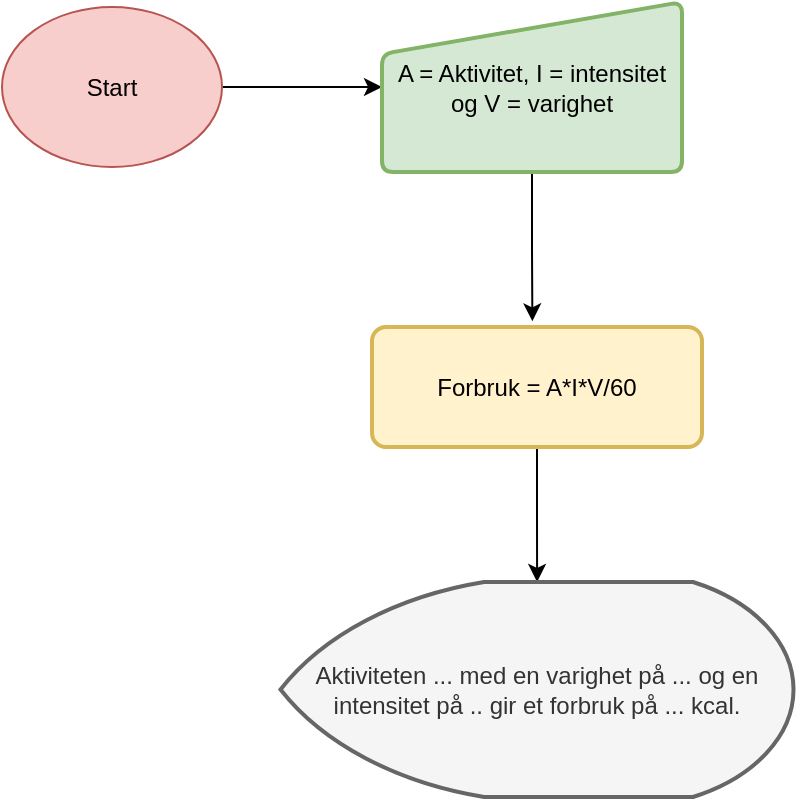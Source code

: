 <mxfile version="14.1.8" type="device"><diagram id="4tO0m-hXkSYP4p1OY2tC" name="Page-1"><mxGraphModel dx="1678" dy="1065" grid="1" gridSize="10" guides="1" tooltips="1" connect="1" arrows="1" fold="1" page="1" pageScale="1" pageWidth="827" pageHeight="1169" math="0" shadow="0"><root><mxCell id="0"/><mxCell id="1" parent="0"/><mxCell id="1lECDEnOgxZCYww8vUrY-3" value="" style="edgeStyle=orthogonalEdgeStyle;rounded=0;orthogonalLoop=1;jettySize=auto;html=1;" edge="1" parent="1" source="1lECDEnOgxZCYww8vUrY-1" target="1lECDEnOgxZCYww8vUrY-2"><mxGeometry relative="1" as="geometry"/></mxCell><mxCell id="1lECDEnOgxZCYww8vUrY-1" value="Start" style="ellipse;whiteSpace=wrap;html=1;fillColor=#f8cecc;strokeColor=#b85450;" vertex="1" parent="1"><mxGeometry x="120" y="52.5" width="110" height="80" as="geometry"/></mxCell><mxCell id="1lECDEnOgxZCYww8vUrY-5" style="edgeStyle=orthogonalEdgeStyle;rounded=0;orthogonalLoop=1;jettySize=auto;html=1;entryX=0.486;entryY=-0.047;entryDx=0;entryDy=0;entryPerimeter=0;" edge="1" parent="1" source="1lECDEnOgxZCYww8vUrY-2" target="1lECDEnOgxZCYww8vUrY-4"><mxGeometry relative="1" as="geometry"/></mxCell><mxCell id="1lECDEnOgxZCYww8vUrY-2" value="A = Aktivitet, I = intensitet og V = varighet" style="html=1;strokeWidth=2;shape=manualInput;whiteSpace=wrap;rounded=1;size=26;arcSize=11;fillColor=#d5e8d4;strokeColor=#82b366;" vertex="1" parent="1"><mxGeometry x="310" y="50" width="150" height="85" as="geometry"/></mxCell><mxCell id="1lECDEnOgxZCYww8vUrY-7" value="" style="edgeStyle=orthogonalEdgeStyle;rounded=0;orthogonalLoop=1;jettySize=auto;html=1;" edge="1" parent="1" source="1lECDEnOgxZCYww8vUrY-4" target="1lECDEnOgxZCYww8vUrY-6"><mxGeometry relative="1" as="geometry"/></mxCell><mxCell id="1lECDEnOgxZCYww8vUrY-4" value="Forbruk = A*I*V/60" style="rounded=1;whiteSpace=wrap;html=1;absoluteArcSize=1;arcSize=14;strokeWidth=2;fillColor=#fff2cc;strokeColor=#d6b656;" vertex="1" parent="1"><mxGeometry x="305" y="212.5" width="165" height="60" as="geometry"/></mxCell><mxCell id="1lECDEnOgxZCYww8vUrY-6" value="Aktiviteten ... med en varighet på ... og en intensitet på .. gir et forbruk på ... kcal." style="strokeWidth=2;html=1;shape=mxgraph.flowchart.display;whiteSpace=wrap;fillColor=#f5f5f5;strokeColor=#666666;fontColor=#333333;" vertex="1" parent="1"><mxGeometry x="259.25" y="340" width="256.5" height="107.5" as="geometry"/></mxCell></root></mxGraphModel></diagram></mxfile>